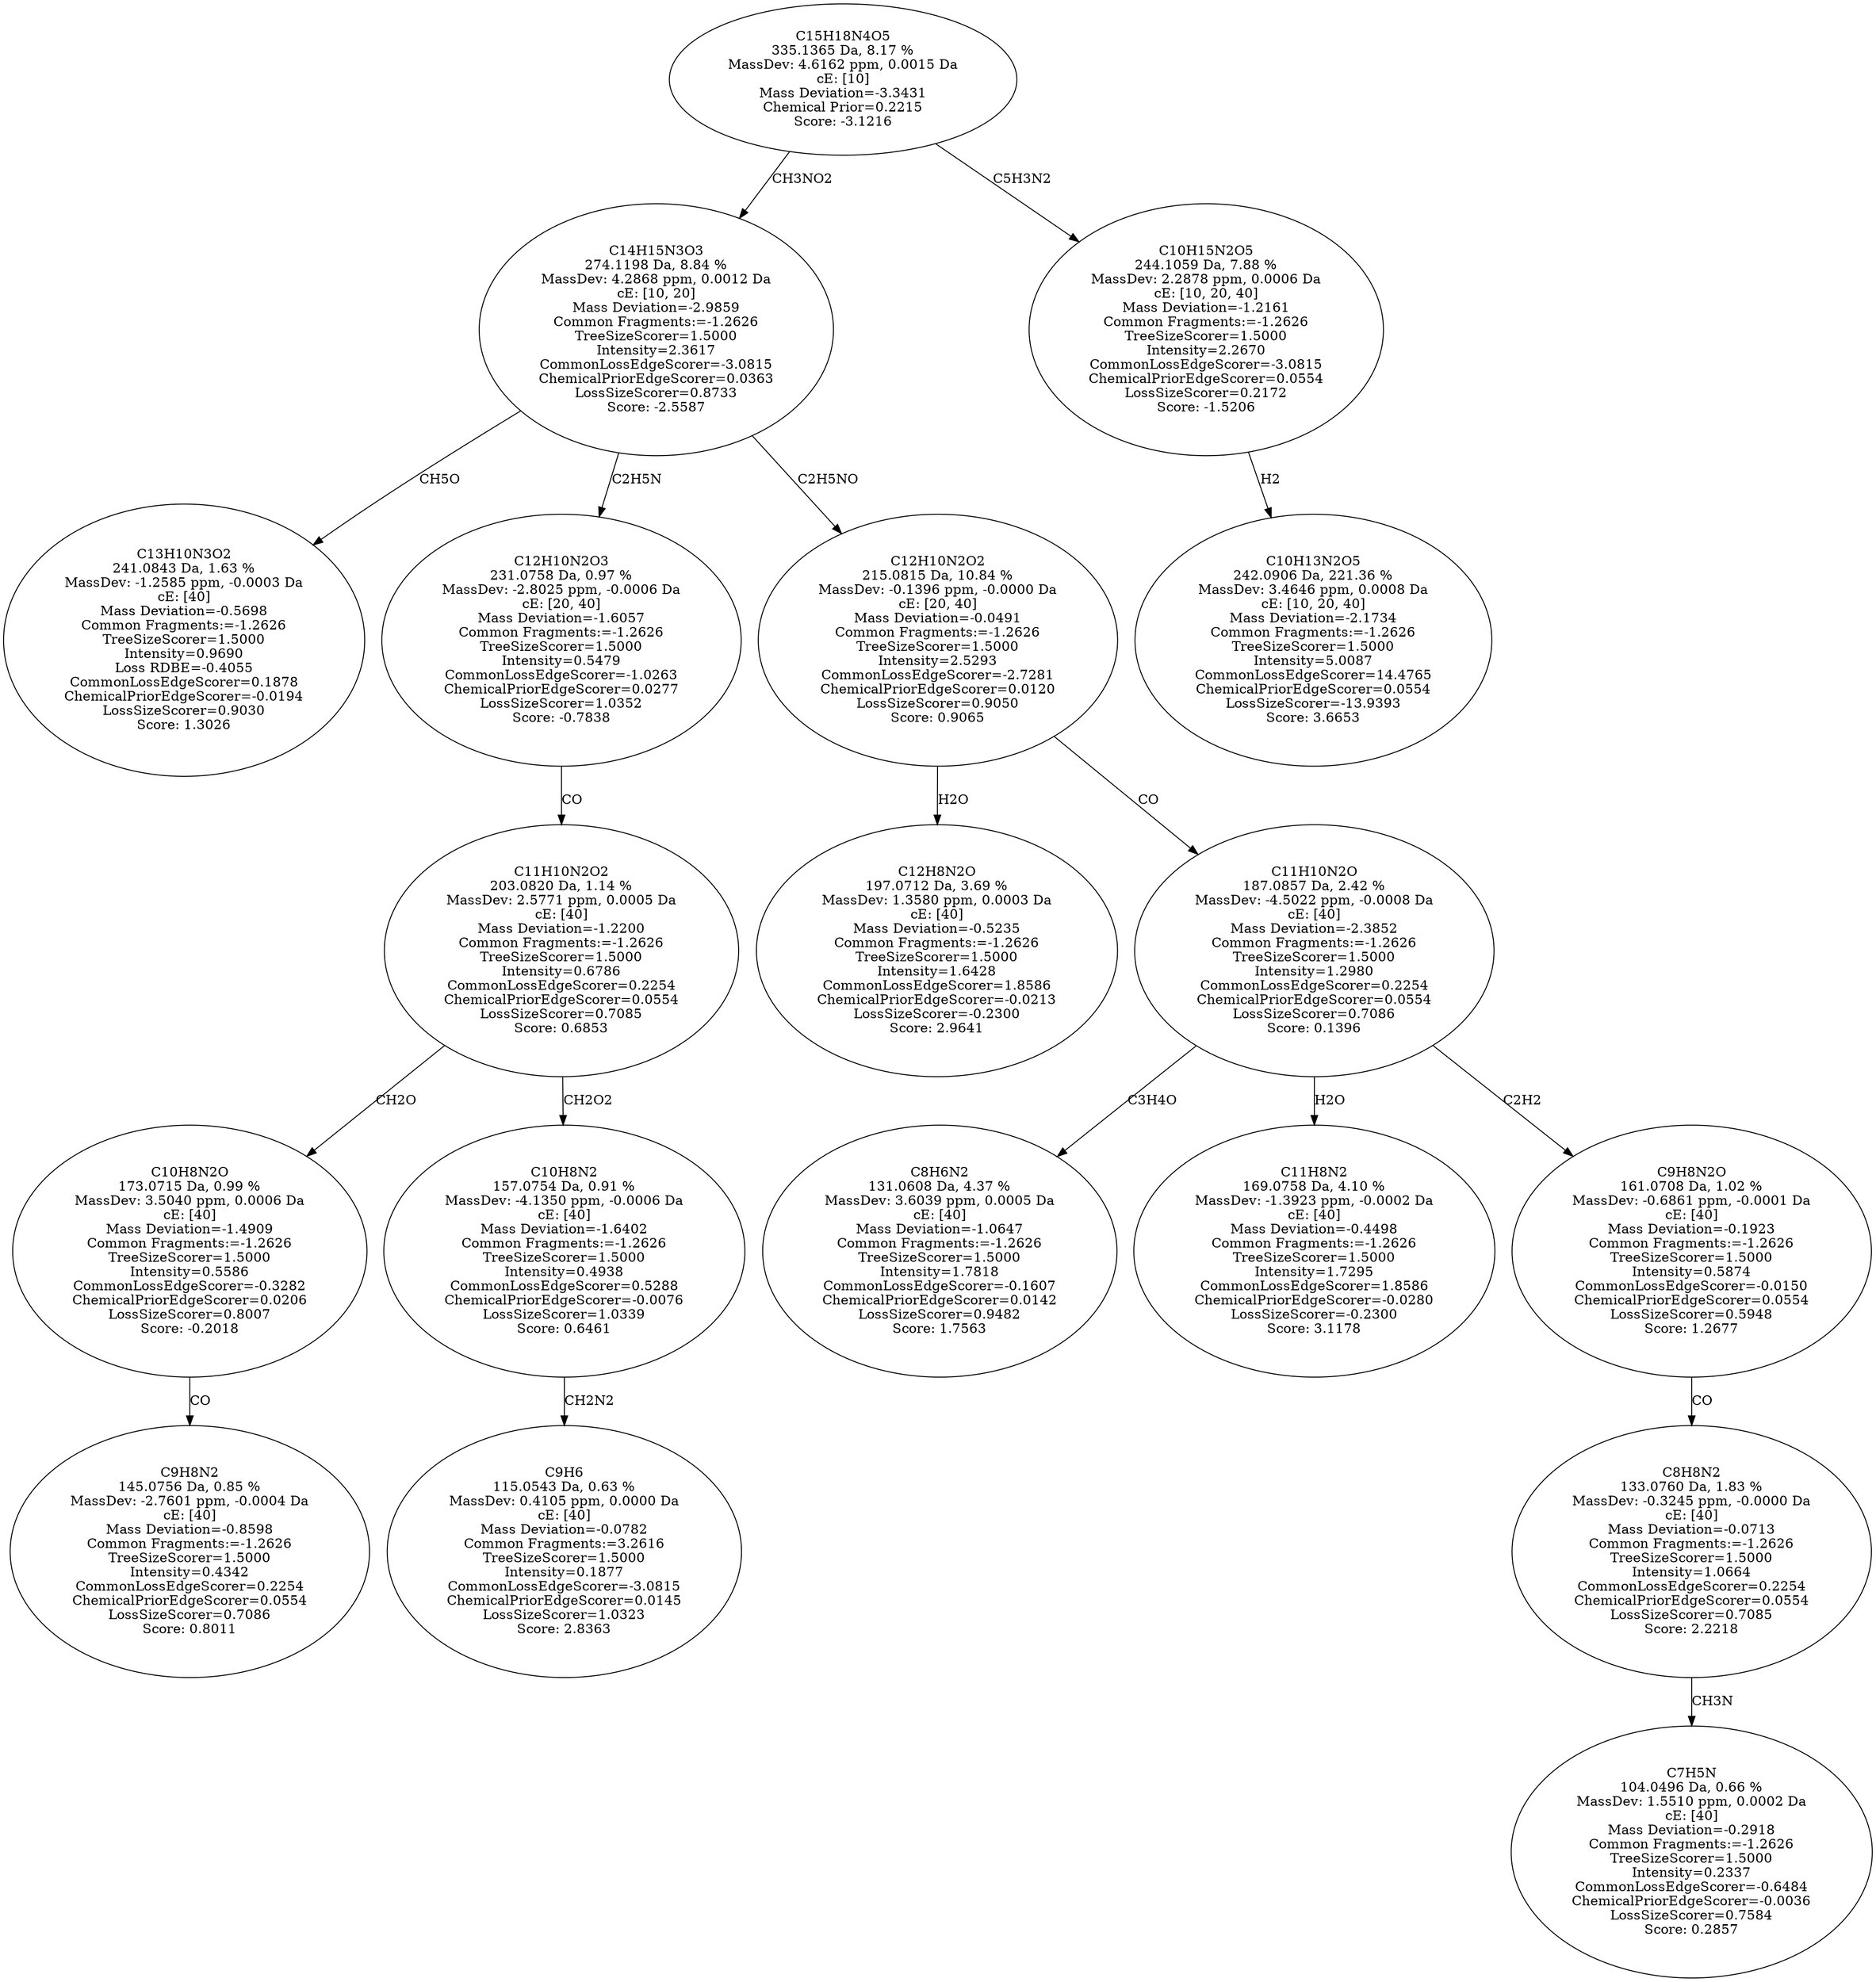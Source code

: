 strict digraph {
v1 [label="C13H10N3O2\n241.0843 Da, 1.63 %\nMassDev: -1.2585 ppm, -0.0003 Da\ncE: [40]\nMass Deviation=-0.5698\nCommon Fragments:=-1.2626\nTreeSizeScorer=1.5000\nIntensity=0.9690\nLoss RDBE=-0.4055\nCommonLossEdgeScorer=0.1878\nChemicalPriorEdgeScorer=-0.0194\nLossSizeScorer=0.9030\nScore: 1.3026"];
v2 [label="C9H8N2\n145.0756 Da, 0.85 %\nMassDev: -2.7601 ppm, -0.0004 Da\ncE: [40]\nMass Deviation=-0.8598\nCommon Fragments:=-1.2626\nTreeSizeScorer=1.5000\nIntensity=0.4342\nCommonLossEdgeScorer=0.2254\nChemicalPriorEdgeScorer=0.0554\nLossSizeScorer=0.7086\nScore: 0.8011"];
v3 [label="C10H8N2O\n173.0715 Da, 0.99 %\nMassDev: 3.5040 ppm, 0.0006 Da\ncE: [40]\nMass Deviation=-1.4909\nCommon Fragments:=-1.2626\nTreeSizeScorer=1.5000\nIntensity=0.5586\nCommonLossEdgeScorer=-0.3282\nChemicalPriorEdgeScorer=0.0206\nLossSizeScorer=0.8007\nScore: -0.2018"];
v4 [label="C9H6\n115.0543 Da, 0.63 %\nMassDev: 0.4105 ppm, 0.0000 Da\ncE: [40]\nMass Deviation=-0.0782\nCommon Fragments:=3.2616\nTreeSizeScorer=1.5000\nIntensity=0.1877\nCommonLossEdgeScorer=-3.0815\nChemicalPriorEdgeScorer=0.0145\nLossSizeScorer=1.0323\nScore: 2.8363"];
v5 [label="C10H8N2\n157.0754 Da, 0.91 %\nMassDev: -4.1350 ppm, -0.0006 Da\ncE: [40]\nMass Deviation=-1.6402\nCommon Fragments:=-1.2626\nTreeSizeScorer=1.5000\nIntensity=0.4938\nCommonLossEdgeScorer=0.5288\nChemicalPriorEdgeScorer=-0.0076\nLossSizeScorer=1.0339\nScore: 0.6461"];
v6 [label="C11H10N2O2\n203.0820 Da, 1.14 %\nMassDev: 2.5771 ppm, 0.0005 Da\ncE: [40]\nMass Deviation=-1.2200\nCommon Fragments:=-1.2626\nTreeSizeScorer=1.5000\nIntensity=0.6786\nCommonLossEdgeScorer=0.2254\nChemicalPriorEdgeScorer=0.0554\nLossSizeScorer=0.7085\nScore: 0.6853"];
v7 [label="C12H10N2O3\n231.0758 Da, 0.97 %\nMassDev: -2.8025 ppm, -0.0006 Da\ncE: [20, 40]\nMass Deviation=-1.6057\nCommon Fragments:=-1.2626\nTreeSizeScorer=1.5000\nIntensity=0.5479\nCommonLossEdgeScorer=-1.0263\nChemicalPriorEdgeScorer=0.0277\nLossSizeScorer=1.0352\nScore: -0.7838"];
v8 [label="C12H8N2O\n197.0712 Da, 3.69 %\nMassDev: 1.3580 ppm, 0.0003 Da\ncE: [40]\nMass Deviation=-0.5235\nCommon Fragments:=-1.2626\nTreeSizeScorer=1.5000\nIntensity=1.6428\nCommonLossEdgeScorer=1.8586\nChemicalPriorEdgeScorer=-0.0213\nLossSizeScorer=-0.2300\nScore: 2.9641"];
v9 [label="C8H6N2\n131.0608 Da, 4.37 %\nMassDev: 3.6039 ppm, 0.0005 Da\ncE: [40]\nMass Deviation=-1.0647\nCommon Fragments:=-1.2626\nTreeSizeScorer=1.5000\nIntensity=1.7818\nCommonLossEdgeScorer=-0.1607\nChemicalPriorEdgeScorer=0.0142\nLossSizeScorer=0.9482\nScore: 1.7563"];
v10 [label="C11H8N2\n169.0758 Da, 4.10 %\nMassDev: -1.3923 ppm, -0.0002 Da\ncE: [40]\nMass Deviation=-0.4498\nCommon Fragments:=-1.2626\nTreeSizeScorer=1.5000\nIntensity=1.7295\nCommonLossEdgeScorer=1.8586\nChemicalPriorEdgeScorer=-0.0280\nLossSizeScorer=-0.2300\nScore: 3.1178"];
v11 [label="C7H5N\n104.0496 Da, 0.66 %\nMassDev: 1.5510 ppm, 0.0002 Da\ncE: [40]\nMass Deviation=-0.2918\nCommon Fragments:=-1.2626\nTreeSizeScorer=1.5000\nIntensity=0.2337\nCommonLossEdgeScorer=-0.6484\nChemicalPriorEdgeScorer=-0.0036\nLossSizeScorer=0.7584\nScore: 0.2857"];
v12 [label="C8H8N2\n133.0760 Da, 1.83 %\nMassDev: -0.3245 ppm, -0.0000 Da\ncE: [40]\nMass Deviation=-0.0713\nCommon Fragments:=-1.2626\nTreeSizeScorer=1.5000\nIntensity=1.0664\nCommonLossEdgeScorer=0.2254\nChemicalPriorEdgeScorer=0.0554\nLossSizeScorer=0.7085\nScore: 2.2218"];
v13 [label="C9H8N2O\n161.0708 Da, 1.02 %\nMassDev: -0.6861 ppm, -0.0001 Da\ncE: [40]\nMass Deviation=-0.1923\nCommon Fragments:=-1.2626\nTreeSizeScorer=1.5000\nIntensity=0.5874\nCommonLossEdgeScorer=-0.0150\nChemicalPriorEdgeScorer=0.0554\nLossSizeScorer=0.5948\nScore: 1.2677"];
v14 [label="C11H10N2O\n187.0857 Da, 2.42 %\nMassDev: -4.5022 ppm, -0.0008 Da\ncE: [40]\nMass Deviation=-2.3852\nCommon Fragments:=-1.2626\nTreeSizeScorer=1.5000\nIntensity=1.2980\nCommonLossEdgeScorer=0.2254\nChemicalPriorEdgeScorer=0.0554\nLossSizeScorer=0.7086\nScore: 0.1396"];
v15 [label="C12H10N2O2\n215.0815 Da, 10.84 %\nMassDev: -0.1396 ppm, -0.0000 Da\ncE: [20, 40]\nMass Deviation=-0.0491\nCommon Fragments:=-1.2626\nTreeSizeScorer=1.5000\nIntensity=2.5293\nCommonLossEdgeScorer=-2.7281\nChemicalPriorEdgeScorer=0.0120\nLossSizeScorer=0.9050\nScore: 0.9065"];
v16 [label="C14H15N3O3\n274.1198 Da, 8.84 %\nMassDev: 4.2868 ppm, 0.0012 Da\ncE: [10, 20]\nMass Deviation=-2.9859\nCommon Fragments:=-1.2626\nTreeSizeScorer=1.5000\nIntensity=2.3617\nCommonLossEdgeScorer=-3.0815\nChemicalPriorEdgeScorer=0.0363\nLossSizeScorer=0.8733\nScore: -2.5587"];
v17 [label="C10H13N2O5\n242.0906 Da, 221.36 %\nMassDev: 3.4646 ppm, 0.0008 Da\ncE: [10, 20, 40]\nMass Deviation=-2.1734\nCommon Fragments:=-1.2626\nTreeSizeScorer=1.5000\nIntensity=5.0087\nCommonLossEdgeScorer=14.4765\nChemicalPriorEdgeScorer=0.0554\nLossSizeScorer=-13.9393\nScore: 3.6653"];
v18 [label="C10H15N2O5\n244.1059 Da, 7.88 %\nMassDev: 2.2878 ppm, 0.0006 Da\ncE: [10, 20, 40]\nMass Deviation=-1.2161\nCommon Fragments:=-1.2626\nTreeSizeScorer=1.5000\nIntensity=2.2670\nCommonLossEdgeScorer=-3.0815\nChemicalPriorEdgeScorer=0.0554\nLossSizeScorer=0.2172\nScore: -1.5206"];
v19 [label="C15H18N4O5\n335.1365 Da, 8.17 %\nMassDev: 4.6162 ppm, 0.0015 Da\ncE: [10]\nMass Deviation=-3.3431\nChemical Prior=0.2215\nScore: -3.1216"];
v16 -> v1 [label="CH5O"];
v3 -> v2 [label="CO"];
v6 -> v3 [label="CH2O"];
v5 -> v4 [label="CH2N2"];
v6 -> v5 [label="CH2O2"];
v7 -> v6 [label="CO"];
v16 -> v7 [label="C2H5N"];
v15 -> v8 [label="H2O"];
v14 -> v9 [label="C3H4O"];
v14 -> v10 [label="H2O"];
v12 -> v11 [label="CH3N"];
v13 -> v12 [label="CO"];
v14 -> v13 [label="C2H2"];
v15 -> v14 [label="CO"];
v16 -> v15 [label="C2H5NO"];
v19 -> v16 [label="CH3NO2"];
v18 -> v17 [label="H2"];
v19 -> v18 [label="C5H3N2"];
}